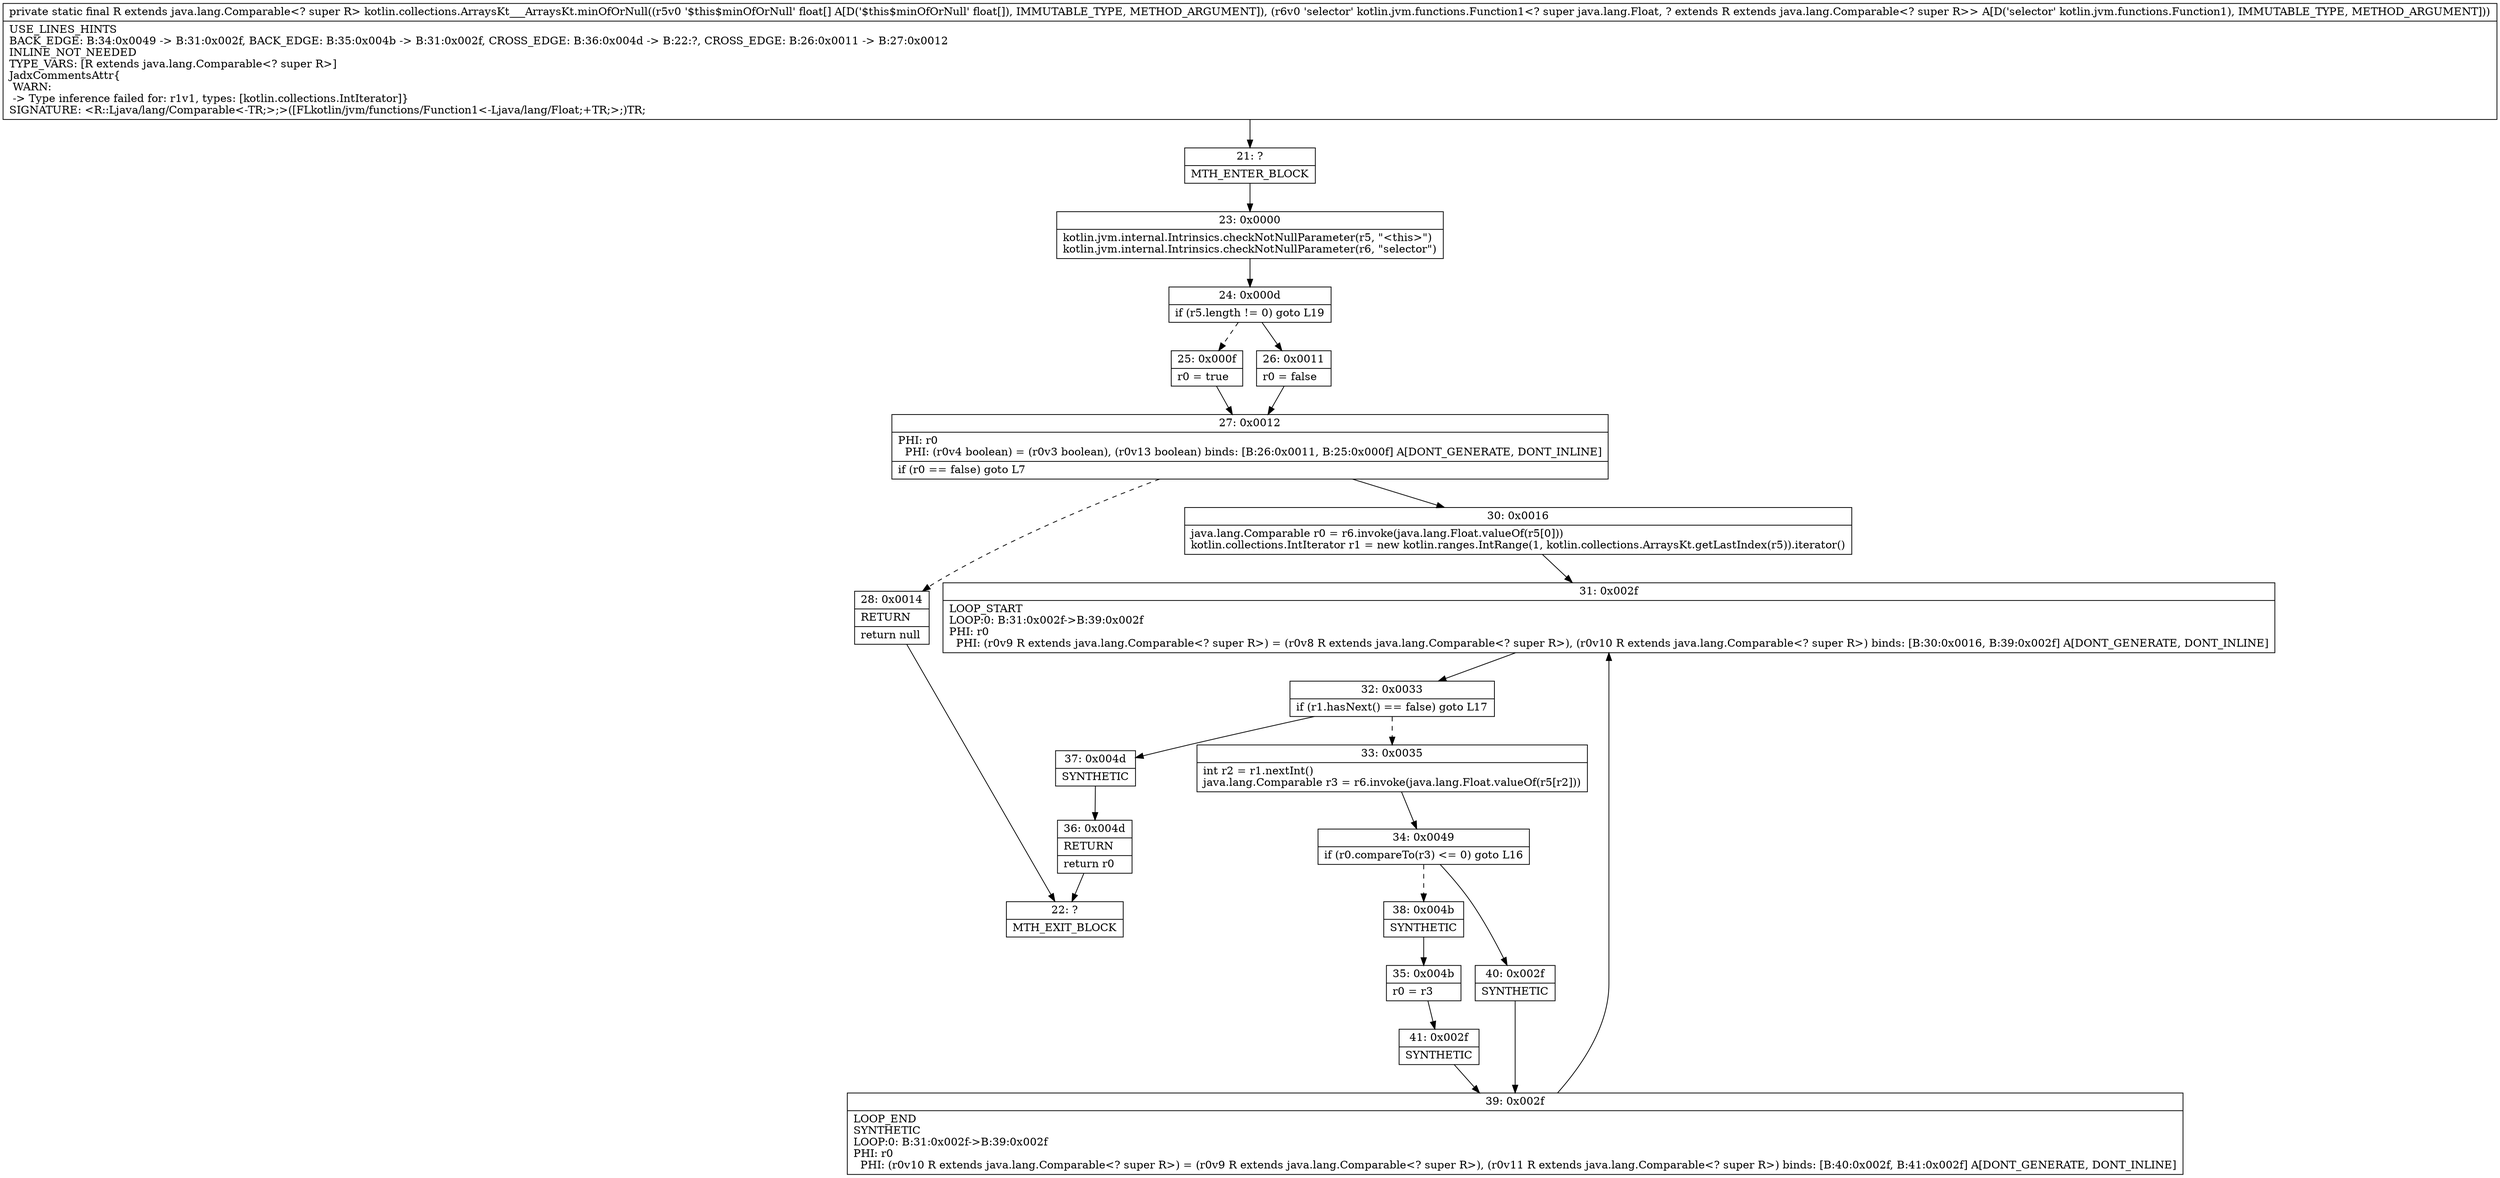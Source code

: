 digraph "CFG forkotlin.collections.ArraysKt___ArraysKt.minOfOrNull([FLkotlin\/jvm\/functions\/Function1;)Ljava\/lang\/Comparable;" {
Node_21 [shape=record,label="{21\:\ ?|MTH_ENTER_BLOCK\l}"];
Node_23 [shape=record,label="{23\:\ 0x0000|kotlin.jvm.internal.Intrinsics.checkNotNullParameter(r5, \"\<this\>\")\lkotlin.jvm.internal.Intrinsics.checkNotNullParameter(r6, \"selector\")\l}"];
Node_24 [shape=record,label="{24\:\ 0x000d|if (r5.length != 0) goto L19\l}"];
Node_25 [shape=record,label="{25\:\ 0x000f|r0 = true\l}"];
Node_27 [shape=record,label="{27\:\ 0x0012|PHI: r0 \l  PHI: (r0v4 boolean) = (r0v3 boolean), (r0v13 boolean) binds: [B:26:0x0011, B:25:0x000f] A[DONT_GENERATE, DONT_INLINE]\l|if (r0 == false) goto L7\l}"];
Node_28 [shape=record,label="{28\:\ 0x0014|RETURN\l|return null\l}"];
Node_22 [shape=record,label="{22\:\ ?|MTH_EXIT_BLOCK\l}"];
Node_30 [shape=record,label="{30\:\ 0x0016|java.lang.Comparable r0 = r6.invoke(java.lang.Float.valueOf(r5[0]))\lkotlin.collections.IntIterator r1 = new kotlin.ranges.IntRange(1, kotlin.collections.ArraysKt.getLastIndex(r5)).iterator()\l}"];
Node_31 [shape=record,label="{31\:\ 0x002f|LOOP_START\lLOOP:0: B:31:0x002f\-\>B:39:0x002f\lPHI: r0 \l  PHI: (r0v9 R extends java.lang.Comparable\<? super R\>) = (r0v8 R extends java.lang.Comparable\<? super R\>), (r0v10 R extends java.lang.Comparable\<? super R\>) binds: [B:30:0x0016, B:39:0x002f] A[DONT_GENERATE, DONT_INLINE]\l}"];
Node_32 [shape=record,label="{32\:\ 0x0033|if (r1.hasNext() == false) goto L17\l}"];
Node_33 [shape=record,label="{33\:\ 0x0035|int r2 = r1.nextInt()\ljava.lang.Comparable r3 = r6.invoke(java.lang.Float.valueOf(r5[r2]))\l}"];
Node_34 [shape=record,label="{34\:\ 0x0049|if (r0.compareTo(r3) \<= 0) goto L16\l}"];
Node_38 [shape=record,label="{38\:\ 0x004b|SYNTHETIC\l}"];
Node_35 [shape=record,label="{35\:\ 0x004b|r0 = r3\l}"];
Node_41 [shape=record,label="{41\:\ 0x002f|SYNTHETIC\l}"];
Node_39 [shape=record,label="{39\:\ 0x002f|LOOP_END\lSYNTHETIC\lLOOP:0: B:31:0x002f\-\>B:39:0x002f\lPHI: r0 \l  PHI: (r0v10 R extends java.lang.Comparable\<? super R\>) = (r0v9 R extends java.lang.Comparable\<? super R\>), (r0v11 R extends java.lang.Comparable\<? super R\>) binds: [B:40:0x002f, B:41:0x002f] A[DONT_GENERATE, DONT_INLINE]\l}"];
Node_40 [shape=record,label="{40\:\ 0x002f|SYNTHETIC\l}"];
Node_37 [shape=record,label="{37\:\ 0x004d|SYNTHETIC\l}"];
Node_36 [shape=record,label="{36\:\ 0x004d|RETURN\l|return r0\l}"];
Node_26 [shape=record,label="{26\:\ 0x0011|r0 = false\l}"];
MethodNode[shape=record,label="{private static final R extends java.lang.Comparable\<? super R\> kotlin.collections.ArraysKt___ArraysKt.minOfOrNull((r5v0 '$this$minOfOrNull' float[] A[D('$this$minOfOrNull' float[]), IMMUTABLE_TYPE, METHOD_ARGUMENT]), (r6v0 'selector' kotlin.jvm.functions.Function1\<? super java.lang.Float, ? extends R extends java.lang.Comparable\<? super R\>\> A[D('selector' kotlin.jvm.functions.Function1), IMMUTABLE_TYPE, METHOD_ARGUMENT]))  | USE_LINES_HINTS\lBACK_EDGE: B:34:0x0049 \-\> B:31:0x002f, BACK_EDGE: B:35:0x004b \-\> B:31:0x002f, CROSS_EDGE: B:36:0x004d \-\> B:22:?, CROSS_EDGE: B:26:0x0011 \-\> B:27:0x0012\lINLINE_NOT_NEEDED\lTYPE_VARS: [R extends java.lang.Comparable\<? super R\>]\lJadxCommentsAttr\{\l WARN: \l \-\> Type inference failed for: r1v1, types: [kotlin.collections.IntIterator]\}\lSIGNATURE: \<R::Ljava\/lang\/Comparable\<\-TR;\>;\>([FLkotlin\/jvm\/functions\/Function1\<\-Ljava\/lang\/Float;+TR;\>;)TR;\l}"];
MethodNode -> Node_21;Node_21 -> Node_23;
Node_23 -> Node_24;
Node_24 -> Node_25[style=dashed];
Node_24 -> Node_26;
Node_25 -> Node_27;
Node_27 -> Node_28[style=dashed];
Node_27 -> Node_30;
Node_28 -> Node_22;
Node_30 -> Node_31;
Node_31 -> Node_32;
Node_32 -> Node_33[style=dashed];
Node_32 -> Node_37;
Node_33 -> Node_34;
Node_34 -> Node_38[style=dashed];
Node_34 -> Node_40;
Node_38 -> Node_35;
Node_35 -> Node_41;
Node_41 -> Node_39;
Node_39 -> Node_31;
Node_40 -> Node_39;
Node_37 -> Node_36;
Node_36 -> Node_22;
Node_26 -> Node_27;
}

